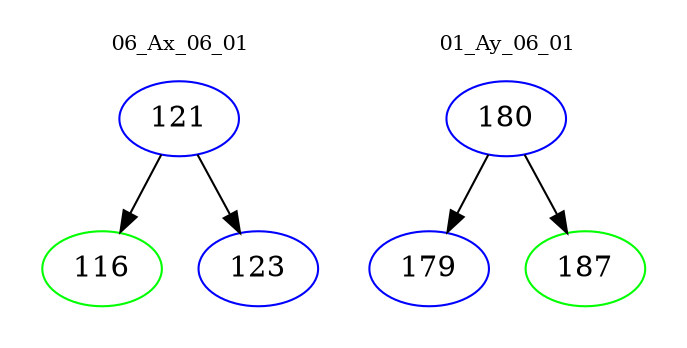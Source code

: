 digraph{
subgraph cluster_0 {
color = white
label = "06_Ax_06_01";
fontsize=10;
T0_121 [label="121", color="blue"]
T0_121 -> T0_116 [color="black"]
T0_116 [label="116", color="green"]
T0_121 -> T0_123 [color="black"]
T0_123 [label="123", color="blue"]
}
subgraph cluster_1 {
color = white
label = "01_Ay_06_01";
fontsize=10;
T1_180 [label="180", color="blue"]
T1_180 -> T1_179 [color="black"]
T1_179 [label="179", color="blue"]
T1_180 -> T1_187 [color="black"]
T1_187 [label="187", color="green"]
}
}
